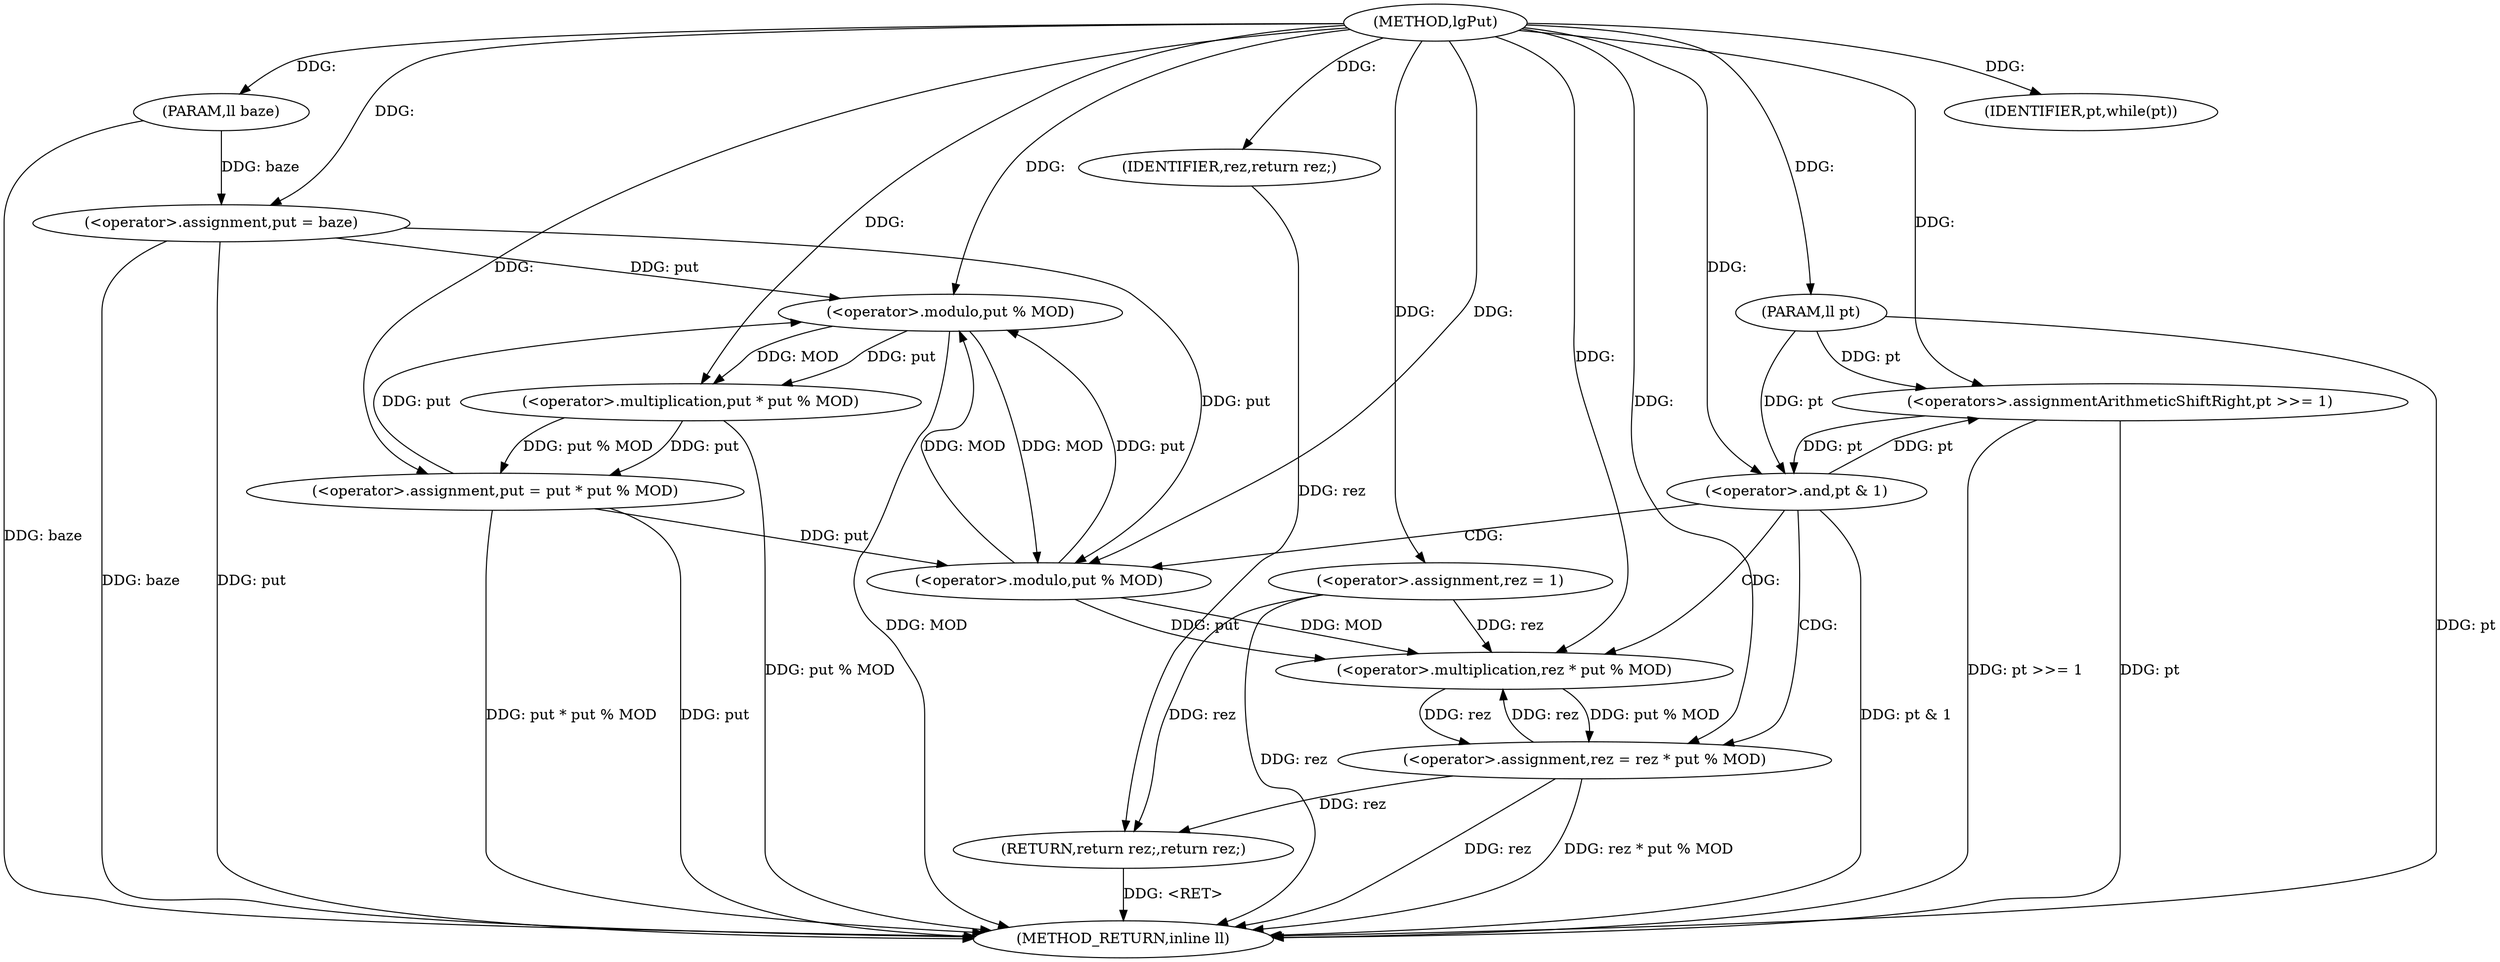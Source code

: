 digraph "lgPut" {  
"1000102" [label = "(METHOD,lgPut)" ]
"1000140" [label = "(METHOD_RETURN,inline ll)" ]
"1000103" [label = "(PARAM,ll baze)" ]
"1000104" [label = "(PARAM,ll pt)" ]
"1000107" [label = "(<operator>.assignment,rez = 1)" ]
"1000111" [label = "(<operator>.assignment,put = baze)" ]
"1000138" [label = "(RETURN,return rez;,return rez;)" ]
"1000115" [label = "(IDENTIFIER,pt,while(pt))" ]
"1000139" [label = "(IDENTIFIER,rez,return rez;)" ]
"1000128" [label = "(<operator>.assignment,put = put * put % MOD)" ]
"1000135" [label = "(<operators>.assignmentArithmeticShiftRight,pt >>= 1)" ]
"1000118" [label = "(<operator>.and,pt & 1)" ]
"1000121" [label = "(<operator>.assignment,rez = rez * put % MOD)" ]
"1000130" [label = "(<operator>.multiplication,put * put % MOD)" ]
"1000123" [label = "(<operator>.multiplication,rez * put % MOD)" ]
"1000132" [label = "(<operator>.modulo,put % MOD)" ]
"1000125" [label = "(<operator>.modulo,put % MOD)" ]
  "1000138" -> "1000140"  [ label = "DDG: <RET>"] 
  "1000103" -> "1000140"  [ label = "DDG: baze"] 
  "1000104" -> "1000140"  [ label = "DDG: pt"] 
  "1000107" -> "1000140"  [ label = "DDG: rez"] 
  "1000111" -> "1000140"  [ label = "DDG: put"] 
  "1000111" -> "1000140"  [ label = "DDG: baze"] 
  "1000118" -> "1000140"  [ label = "DDG: pt & 1"] 
  "1000121" -> "1000140"  [ label = "DDG: rez"] 
  "1000121" -> "1000140"  [ label = "DDG: rez * put % MOD"] 
  "1000128" -> "1000140"  [ label = "DDG: put"] 
  "1000132" -> "1000140"  [ label = "DDG: MOD"] 
  "1000130" -> "1000140"  [ label = "DDG: put % MOD"] 
  "1000128" -> "1000140"  [ label = "DDG: put * put % MOD"] 
  "1000135" -> "1000140"  [ label = "DDG: pt"] 
  "1000135" -> "1000140"  [ label = "DDG: pt >>= 1"] 
  "1000102" -> "1000103"  [ label = "DDG: "] 
  "1000102" -> "1000104"  [ label = "DDG: "] 
  "1000102" -> "1000107"  [ label = "DDG: "] 
  "1000103" -> "1000111"  [ label = "DDG: baze"] 
  "1000102" -> "1000111"  [ label = "DDG: "] 
  "1000139" -> "1000138"  [ label = "DDG: rez"] 
  "1000107" -> "1000138"  [ label = "DDG: rez"] 
  "1000121" -> "1000138"  [ label = "DDG: rez"] 
  "1000102" -> "1000115"  [ label = "DDG: "] 
  "1000102" -> "1000139"  [ label = "DDG: "] 
  "1000130" -> "1000128"  [ label = "DDG: put % MOD"] 
  "1000130" -> "1000128"  [ label = "DDG: put"] 
  "1000123" -> "1000121"  [ label = "DDG: rez"] 
  "1000123" -> "1000121"  [ label = "DDG: put % MOD"] 
  "1000102" -> "1000128"  [ label = "DDG: "] 
  "1000118" -> "1000135"  [ label = "DDG: pt"] 
  "1000104" -> "1000135"  [ label = "DDG: pt"] 
  "1000102" -> "1000135"  [ label = "DDG: "] 
  "1000135" -> "1000118"  [ label = "DDG: pt"] 
  "1000104" -> "1000118"  [ label = "DDG: pt"] 
  "1000102" -> "1000118"  [ label = "DDG: "] 
  "1000102" -> "1000121"  [ label = "DDG: "] 
  "1000132" -> "1000130"  [ label = "DDG: put"] 
  "1000102" -> "1000130"  [ label = "DDG: "] 
  "1000132" -> "1000130"  [ label = "DDG: MOD"] 
  "1000107" -> "1000123"  [ label = "DDG: rez"] 
  "1000121" -> "1000123"  [ label = "DDG: rez"] 
  "1000102" -> "1000123"  [ label = "DDG: "] 
  "1000125" -> "1000123"  [ label = "DDG: MOD"] 
  "1000125" -> "1000123"  [ label = "DDG: put"] 
  "1000111" -> "1000132"  [ label = "DDG: put"] 
  "1000125" -> "1000132"  [ label = "DDG: put"] 
  "1000128" -> "1000132"  [ label = "DDG: put"] 
  "1000102" -> "1000132"  [ label = "DDG: "] 
  "1000125" -> "1000132"  [ label = "DDG: MOD"] 
  "1000111" -> "1000125"  [ label = "DDG: put"] 
  "1000128" -> "1000125"  [ label = "DDG: put"] 
  "1000102" -> "1000125"  [ label = "DDG: "] 
  "1000132" -> "1000125"  [ label = "DDG: MOD"] 
  "1000118" -> "1000121"  [ label = "CDG: "] 
  "1000118" -> "1000123"  [ label = "CDG: "] 
  "1000118" -> "1000125"  [ label = "CDG: "] 
}

